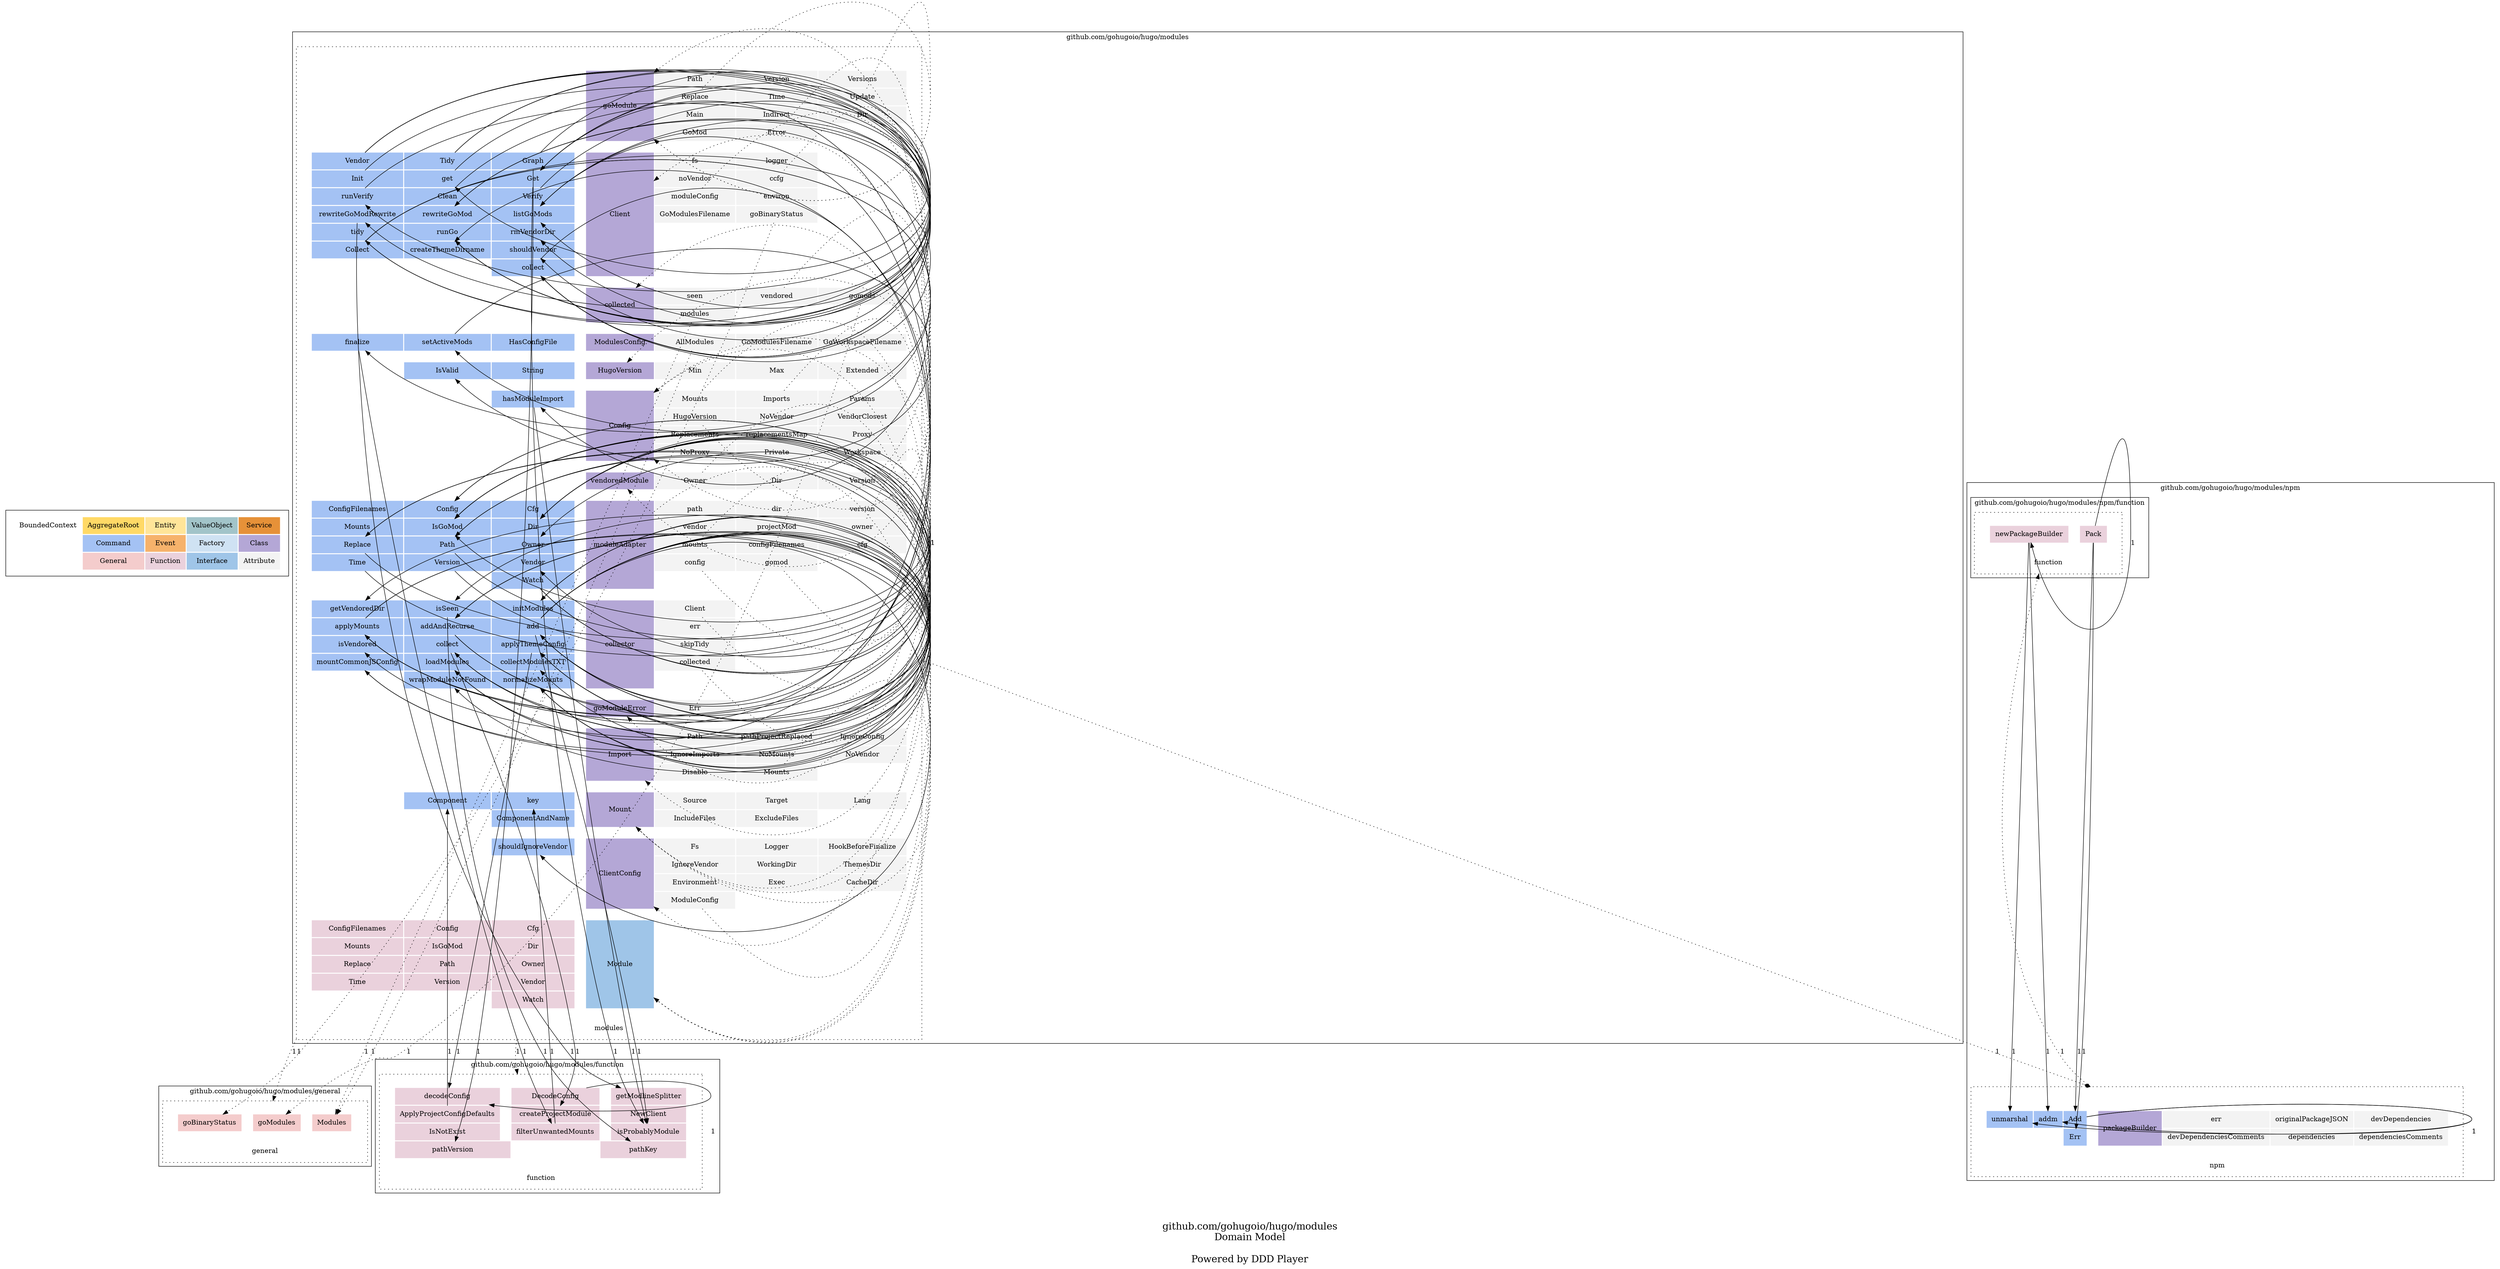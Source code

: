 digraph {
	node [style=dotted shape=rect]

    subgraph cluster_ddd_concept{
		node [color=white]

        ddd_concept [label=<
        <table border="0" cellpadding="10">
		<tr>
			<td bgcolor="#ffffff00" rowspan="1" colspan="1">BoundedContext</td>
			<td bgcolor="#ffd966ff" rowspan="1" colspan="1">AggregateRoot</td>
			<td bgcolor="#ffe599ff" rowspan="1" colspan="1">Entity</td>
			<td bgcolor="#a2c4c9ff" rowspan="1" colspan="1">ValueObject</td>
			<td bgcolor="#e69138ff" rowspan="1" colspan="1">Service</td>
		</tr>
		<tr>
			<td bgcolor="white" rowspan="1" colspan="1"></td>
			<td bgcolor="#a4c2f4ff" rowspan="1" colspan="1">Command</td>
			<td bgcolor="#f6b26bff" rowspan="1" colspan="1">Event</td>
			<td bgcolor="#cfe2f3ff" rowspan="1" colspan="1">Factory</td>
			<td bgcolor="#b4a7d6ff" rowspan="1" colspan="1">Class</td>
			
		</tr>
		<tr>
			<td bgcolor="white" rowspan="1" colspan="1"></td>
			<td bgcolor="#f4ccccff" rowspan="1" colspan="1">General</td>
			<td bgcolor="#ead1dcff" rowspan="1" colspan="1">Function</td>
			<td bgcolor="#9fc5e8ff" rowspan="1" colspan="1">Interface</td>
			<td bgcolor="#f3f3f3ff" rowspan="1" colspan="1">Attribute</td>
		</tr>
        </table>
        > ]
	}

    
		subgraph cluster_dcvxWhE {
	
		
    	dcvxWhE [label=<
        <table border="0" cellpadding="10">
			
				<tr>
		
			<td port="first_blank_row" bgcolor="white" rowspan="1" colspan="1"></td>
	</tr>
				<tr>
		
			<td port="" bgcolor="white" rowspan="1" colspan="1"></td>
	</tr>
				<tr>
		
			<td port="" bgcolor="white" rowspan="1" colspan="1"></td>
			<td port="" bgcolor="white" rowspan="1" colspan="1"></td>
			<td port="" bgcolor="white" rowspan="1" colspan="1"></td>
			<td port="" bgcolor="white" rowspan="1" colspan="1"></td>
			<td port="" bgcolor="white" rowspan="1" colspan="1"></td>
			<td port="dciXvg3" bgcolor="#b4a7d6ff" rowspan="4" colspan="1">goModule</td>
			<td port="deHWyQZ" bgcolor="#f3f3f3ff" rowspan="1" colspan="1">Path</td>
			<td port="dcmehsS" bgcolor="#f3f3f3ff" rowspan="1" colspan="1">Version</td>
			<td port="dIjyYb" bgcolor="#f3f3f3ff" rowspan="1" colspan="1">Versions</td>
			<td port="" bgcolor="white" rowspan="1" colspan="1"></td>
	</tr>
				<tr>
		
			<td port="" bgcolor="white" rowspan="1" colspan="1"></td>
			<td port="" bgcolor="white" rowspan="1" colspan="1"></td>
			<td port="" bgcolor="white" rowspan="1" colspan="1"></td>
			<td port="" bgcolor="white" rowspan="1" colspan="1"></td>
			<td port="" bgcolor="white" rowspan="1" colspan="1"></td>
			<td port="dcbDNeu" bgcolor="#f3f3f3ff" rowspan="1" colspan="1">Replace</td>
			<td port="db5gt7B" bgcolor="#f3f3f3ff" rowspan="1" colspan="1">Time</td>
			<td port="d6bhoH" bgcolor="#f3f3f3ff" rowspan="1" colspan="1">Update</td>
			<td port="" bgcolor="white" rowspan="1" colspan="1"></td>
	</tr>
				<tr>
		
			<td port="" bgcolor="white" rowspan="1" colspan="1"></td>
			<td port="" bgcolor="white" rowspan="1" colspan="1"></td>
			<td port="" bgcolor="white" rowspan="1" colspan="1"></td>
			<td port="" bgcolor="white" rowspan="1" colspan="1"></td>
			<td port="" bgcolor="white" rowspan="1" colspan="1"></td>
			<td port="dcM01wT" bgcolor="#f3f3f3ff" rowspan="1" colspan="1">Main</td>
			<td port="dbO8iKM" bgcolor="#f3f3f3ff" rowspan="1" colspan="1">Indirect</td>
			<td port="dqjOln" bgcolor="#f3f3f3ff" rowspan="1" colspan="1">Dir</td>
			<td port="" bgcolor="white" rowspan="1" colspan="1"></td>
	</tr>
				<tr>
		
			<td port="" bgcolor="white" rowspan="1" colspan="1"></td>
			<td port="" bgcolor="white" rowspan="1" colspan="1"></td>
			<td port="" bgcolor="white" rowspan="1" colspan="1"></td>
			<td port="" bgcolor="white" rowspan="1" colspan="1"></td>
			<td port="" bgcolor="white" rowspan="1" colspan="1"></td>
			<td port="dcNqtE6" bgcolor="#f3f3f3ff" rowspan="1" colspan="1">GoMod</td>
			<td port="ddmK81y" bgcolor="#f3f3f3ff" rowspan="1" colspan="1">Error</td>
			<td port="" bgcolor="white" rowspan="1" colspan="1"></td>
			<td port="" bgcolor="white" rowspan="1" colspan="1"></td>
	</tr>
				<tr>
		
			<td port="" bgcolor="white" rowspan="1" colspan="1"></td>
	</tr>
				<tr>
		
			<td port="" bgcolor="white" rowspan="1" colspan="1"></td>
			<td port="dHHKxx" bgcolor="#a4c2f4ff" rowspan="1" colspan="1">Vendor</td>
			<td port="ddzCDgZ" bgcolor="#a4c2f4ff" rowspan="1" colspan="1">Tidy</td>
			<td port="dcxpf89" bgcolor="#a4c2f4ff" rowspan="1" colspan="1">Graph</td>
			<td port="" bgcolor="white" rowspan="1" colspan="1"></td>
			<td port="dcDPEe2" bgcolor="#b4a7d6ff" rowspan="7" colspan="1">Client</td>
			<td port="ddtEDSi" bgcolor="#f3f3f3ff" rowspan="1" colspan="1">fs</td>
			<td port="dEgg9n" bgcolor="#f3f3f3ff" rowspan="1" colspan="1">logger</td>
			<td port="" bgcolor="white" rowspan="1" colspan="1"></td>
			<td port="" bgcolor="white" rowspan="1" colspan="1"></td>
	</tr>
				<tr>
		
			<td port="" bgcolor="white" rowspan="1" colspan="1"></td>
			<td port="db6zBij" bgcolor="#a4c2f4ff" rowspan="1" colspan="1">Init</td>
			<td port="dcmaCL" bgcolor="#a4c2f4ff" rowspan="1" colspan="1">get</td>
			<td port="dc2j5Y1" bgcolor="#a4c2f4ff" rowspan="1" colspan="1">Get</td>
			<td port="" bgcolor="white" rowspan="1" colspan="1"></td>
			<td port="ddCFoPW" bgcolor="#f3f3f3ff" rowspan="1" colspan="1">noVendor</td>
			<td port="dicHfu" bgcolor="#f3f3f3ff" rowspan="1" colspan="1">ccfg</td>
			<td port="" bgcolor="white" rowspan="1" colspan="1"></td>
			<td port="" bgcolor="white" rowspan="1" colspan="1"></td>
	</tr>
				<tr>
		
			<td port="" bgcolor="white" rowspan="1" colspan="1"></td>
			<td port="dSEOLZ" bgcolor="#a4c2f4ff" rowspan="1" colspan="1">runVerify</td>
			<td port="dxje9k" bgcolor="#a4c2f4ff" rowspan="1" colspan="1">Clean</td>
			<td port="dd9rT2E" bgcolor="#a4c2f4ff" rowspan="1" colspan="1">Verify</td>
			<td port="" bgcolor="white" rowspan="1" colspan="1"></td>
			<td port="dUfZtF" bgcolor="#f3f3f3ff" rowspan="1" colspan="1">moduleConfig</td>
			<td port="d6pXq8" bgcolor="#f3f3f3ff" rowspan="1" colspan="1">environ</td>
			<td port="" bgcolor="white" rowspan="1" colspan="1"></td>
			<td port="" bgcolor="white" rowspan="1" colspan="1"></td>
	</tr>
				<tr>
		
			<td port="" bgcolor="white" rowspan="1" colspan="1"></td>
			<td port="dcCZZnP" bgcolor="#a4c2f4ff" rowspan="1" colspan="1">rewriteGoModRewrite</td>
			<td port="ddTsTsH" bgcolor="#a4c2f4ff" rowspan="1" colspan="1">rewriteGoMod</td>
			<td port="d6j3vA" bgcolor="#a4c2f4ff" rowspan="1" colspan="1">listGoMods</td>
			<td port="" bgcolor="white" rowspan="1" colspan="1"></td>
			<td port="deFfypj" bgcolor="#f3f3f3ff" rowspan="1" colspan="1">GoModulesFilename</td>
			<td port="dbL7UlG" bgcolor="#f3f3f3ff" rowspan="1" colspan="1">goBinaryStatus</td>
			<td port="" bgcolor="white" rowspan="1" colspan="1"></td>
			<td port="" bgcolor="white" rowspan="1" colspan="1"></td>
	</tr>
				<tr>
		
			<td port="" bgcolor="white" rowspan="1" colspan="1"></td>
			<td port="dbhiDTH" bgcolor="#a4c2f4ff" rowspan="1" colspan="1">tidy</td>
			<td port="def1Chy" bgcolor="#a4c2f4ff" rowspan="1" colspan="1">runGo</td>
			<td port="dbrd7at" bgcolor="#a4c2f4ff" rowspan="1" colspan="1">rmVendorDir</td>
			<td port="" bgcolor="white" rowspan="1" colspan="1"></td>
			<td port="" bgcolor="white" rowspan="1" colspan="1"></td>
			<td port="" bgcolor="white" rowspan="1" colspan="1"></td>
			<td port="" bgcolor="white" rowspan="1" colspan="1"></td>
			<td port="" bgcolor="white" rowspan="1" colspan="1"></td>
	</tr>
				<tr>
		
			<td port="" bgcolor="white" rowspan="1" colspan="1"></td>
			<td port="dbnl7D1" bgcolor="#a4c2f4ff" rowspan="1" colspan="1">Collect</td>
			<td port="dbkmdhQ" bgcolor="#a4c2f4ff" rowspan="1" colspan="1">createThemeDirname</td>
			<td port="d3Ed3i" bgcolor="#a4c2f4ff" rowspan="1" colspan="1">shouldVendor</td>
			<td port="" bgcolor="white" rowspan="1" colspan="1"></td>
			<td port="" bgcolor="white" rowspan="1" colspan="1"></td>
			<td port="" bgcolor="white" rowspan="1" colspan="1"></td>
			<td port="" bgcolor="white" rowspan="1" colspan="1"></td>
			<td port="" bgcolor="white" rowspan="1" colspan="1"></td>
	</tr>
				<tr>
		
			<td port="" bgcolor="white" rowspan="1" colspan="1"></td>
			<td port="" bgcolor="white" rowspan="1" colspan="1"></td>
			<td port="" bgcolor="white" rowspan="1" colspan="1"></td>
			<td port="dcgBxsF" bgcolor="#a4c2f4ff" rowspan="1" colspan="1">collect</td>
			<td port="" bgcolor="white" rowspan="1" colspan="1"></td>
			<td port="" bgcolor="white" rowspan="1" colspan="1"></td>
			<td port="" bgcolor="white" rowspan="1" colspan="1"></td>
			<td port="" bgcolor="white" rowspan="1" colspan="1"></td>
			<td port="" bgcolor="white" rowspan="1" colspan="1"></td>
	</tr>
				<tr>
		
			<td port="" bgcolor="white" rowspan="1" colspan="1"></td>
	</tr>
				<tr>
		
			<td port="" bgcolor="white" rowspan="1" colspan="1"></td>
			<td port="" bgcolor="white" rowspan="1" colspan="1"></td>
			<td port="" bgcolor="white" rowspan="1" colspan="1"></td>
			<td port="" bgcolor="white" rowspan="1" colspan="1"></td>
			<td port="" bgcolor="white" rowspan="1" colspan="1"></td>
			<td port="deFzf1g" bgcolor="#b4a7d6ff" rowspan="2" colspan="1">collected</td>
			<td port="delmsCk" bgcolor="#f3f3f3ff" rowspan="1" colspan="1">seen</td>
			<td port="ddiLh1O" bgcolor="#f3f3f3ff" rowspan="1" colspan="1">vendored</td>
			<td port="drunms" bgcolor="#f3f3f3ff" rowspan="1" colspan="1">gomods</td>
			<td port="" bgcolor="white" rowspan="1" colspan="1"></td>
	</tr>
				<tr>
		
			<td port="" bgcolor="white" rowspan="1" colspan="1"></td>
			<td port="" bgcolor="white" rowspan="1" colspan="1"></td>
			<td port="" bgcolor="white" rowspan="1" colspan="1"></td>
			<td port="" bgcolor="white" rowspan="1" colspan="1"></td>
			<td port="" bgcolor="white" rowspan="1" colspan="1"></td>
			<td port="dclNqpq" bgcolor="#f3f3f3ff" rowspan="1" colspan="1">modules</td>
			<td port="" bgcolor="white" rowspan="1" colspan="1"></td>
			<td port="" bgcolor="white" rowspan="1" colspan="1"></td>
			<td port="" bgcolor="white" rowspan="1" colspan="1"></td>
	</tr>
				<tr>
		
			<td port="" bgcolor="white" rowspan="1" colspan="1"></td>
	</tr>
				<tr>
		
			<td port="" bgcolor="white" rowspan="1" colspan="1"></td>
			<td port="dbjiNmx" bgcolor="#a4c2f4ff" rowspan="1" colspan="1">finalize</td>
			<td port="dcxtCmS" bgcolor="#a4c2f4ff" rowspan="1" colspan="1">setActiveMods</td>
			<td port="dbusXnP" bgcolor="#a4c2f4ff" rowspan="1" colspan="1">HasConfigFile</td>
			<td port="" bgcolor="white" rowspan="1" colspan="1"></td>
			<td port="deyDxvk" bgcolor="#b4a7d6ff" rowspan="1" colspan="1">ModulesConfig</td>
			<td port="dcmWqrl" bgcolor="#f3f3f3ff" rowspan="1" colspan="1">AllModules</td>
			<td port="dNf8Ez" bgcolor="#f3f3f3ff" rowspan="1" colspan="1">GoModulesFilename</td>
			<td port="dD98i5" bgcolor="#f3f3f3ff" rowspan="1" colspan="1">GoWorkspaceFilename</td>
			<td port="" bgcolor="white" rowspan="1" colspan="1"></td>
	</tr>
				<tr>
		
			<td port="" bgcolor="white" rowspan="1" colspan="1"></td>
	</tr>
				<tr>
		
			<td port="" bgcolor="white" rowspan="1" colspan="1"></td>
			<td port="" bgcolor="white" rowspan="1" colspan="1"></td>
			<td port="dbAy8Wr" bgcolor="#a4c2f4ff" rowspan="1" colspan="1">IsValid</td>
			<td port="ddvjcCa" bgcolor="#a4c2f4ff" rowspan="1" colspan="1">String</td>
			<td port="" bgcolor="white" rowspan="1" colspan="1"></td>
			<td port="dbAEdcG" bgcolor="#b4a7d6ff" rowspan="1" colspan="1">HugoVersion</td>
			<td port="ddRcjaZ" bgcolor="#f3f3f3ff" rowspan="1" colspan="1">Min</td>
			<td port="dd7beTB" bgcolor="#f3f3f3ff" rowspan="1" colspan="1">Max</td>
			<td port="dd1Dufs" bgcolor="#f3f3f3ff" rowspan="1" colspan="1">Extended</td>
			<td port="" bgcolor="white" rowspan="1" colspan="1"></td>
	</tr>
				<tr>
		
			<td port="" bgcolor="white" rowspan="1" colspan="1"></td>
	</tr>
				<tr>
		
			<td port="" bgcolor="white" rowspan="1" colspan="1"></td>
			<td port="" bgcolor="white" rowspan="1" colspan="1"></td>
			<td port="" bgcolor="white" rowspan="1" colspan="1"></td>
			<td port="ddvT6Gv" bgcolor="#a4c2f4ff" rowspan="1" colspan="1">hasModuleImport</td>
			<td port="" bgcolor="white" rowspan="1" colspan="1"></td>
			<td port="ddZuT3b" bgcolor="#b4a7d6ff" rowspan="4" colspan="1">Config</td>
			<td port="ddFnyr8" bgcolor="#f3f3f3ff" rowspan="1" colspan="1">Mounts</td>
			<td port="ddJR0p4" bgcolor="#f3f3f3ff" rowspan="1" colspan="1">Imports</td>
			<td port="dcG3GNu" bgcolor="#f3f3f3ff" rowspan="1" colspan="1">Params</td>
			<td port="" bgcolor="white" rowspan="1" colspan="1"></td>
	</tr>
				<tr>
		
			<td port="" bgcolor="white" rowspan="1" colspan="1"></td>
			<td port="" bgcolor="white" rowspan="1" colspan="1"></td>
			<td port="" bgcolor="white" rowspan="1" colspan="1"></td>
			<td port="" bgcolor="white" rowspan="1" colspan="1"></td>
			<td port="" bgcolor="white" rowspan="1" colspan="1"></td>
			<td port="dMBEdD" bgcolor="#f3f3f3ff" rowspan="1" colspan="1">HugoVersion</td>
			<td port="db1fnRx" bgcolor="#f3f3f3ff" rowspan="1" colspan="1">NoVendor</td>
			<td port="dcY5D1R" bgcolor="#f3f3f3ff" rowspan="1" colspan="1">VendorClosest</td>
			<td port="" bgcolor="white" rowspan="1" colspan="1"></td>
	</tr>
				<tr>
		
			<td port="" bgcolor="white" rowspan="1" colspan="1"></td>
			<td port="" bgcolor="white" rowspan="1" colspan="1"></td>
			<td port="" bgcolor="white" rowspan="1" colspan="1"></td>
			<td port="" bgcolor="white" rowspan="1" colspan="1"></td>
			<td port="" bgcolor="white" rowspan="1" colspan="1"></td>
			<td port="ddy2xaP" bgcolor="#f3f3f3ff" rowspan="1" colspan="1">Replacements</td>
			<td port="deFf5e9" bgcolor="#f3f3f3ff" rowspan="1" colspan="1">replacementsMap</td>
			<td port="dcQgwIe" bgcolor="#f3f3f3ff" rowspan="1" colspan="1">Proxy</td>
			<td port="" bgcolor="white" rowspan="1" colspan="1"></td>
	</tr>
				<tr>
		
			<td port="" bgcolor="white" rowspan="1" colspan="1"></td>
			<td port="" bgcolor="white" rowspan="1" colspan="1"></td>
			<td port="" bgcolor="white" rowspan="1" colspan="1"></td>
			<td port="" bgcolor="white" rowspan="1" colspan="1"></td>
			<td port="" bgcolor="white" rowspan="1" colspan="1"></td>
			<td port="dboS1CL" bgcolor="#f3f3f3ff" rowspan="1" colspan="1">NoProxy</td>
			<td port="den7EIx" bgcolor="#f3f3f3ff" rowspan="1" colspan="1">Private</td>
			<td port="dcufD7V" bgcolor="#f3f3f3ff" rowspan="1" colspan="1">Workspace</td>
			<td port="" bgcolor="white" rowspan="1" colspan="1"></td>
	</tr>
				<tr>
		
			<td port="" bgcolor="white" rowspan="1" colspan="1"></td>
	</tr>
				<tr>
		
			<td port="" bgcolor="white" rowspan="1" colspan="1"></td>
			<td port="" bgcolor="white" rowspan="1" colspan="1"></td>
			<td port="" bgcolor="white" rowspan="1" colspan="1"></td>
			<td port="" bgcolor="white" rowspan="1" colspan="1"></td>
			<td port="" bgcolor="white" rowspan="1" colspan="1"></td>
			<td port="dfes6A" bgcolor="#b4a7d6ff" rowspan="1" colspan="1">vendoredModule</td>
			<td port="dex6OUI" bgcolor="#f3f3f3ff" rowspan="1" colspan="1">Owner</td>
			<td port="delGa0k" bgcolor="#f3f3f3ff" rowspan="1" colspan="1">Dir</td>
			<td port="demLZ1t" bgcolor="#f3f3f3ff" rowspan="1" colspan="1">Version</td>
			<td port="" bgcolor="white" rowspan="1" colspan="1"></td>
	</tr>
				<tr>
		
			<td port="" bgcolor="white" rowspan="1" colspan="1"></td>
	</tr>
				<tr>
		
			<td port="" bgcolor="white" rowspan="1" colspan="1"></td>
			<td port="dewrNYp" bgcolor="#a4c2f4ff" rowspan="1" colspan="1">ConfigFilenames</td>
			<td port="dbX5Ffb" bgcolor="#a4c2f4ff" rowspan="1" colspan="1">Config</td>
			<td port="dbtcidJ" bgcolor="#a4c2f4ff" rowspan="1" colspan="1">Cfg</td>
			<td port="" bgcolor="white" rowspan="1" colspan="1"></td>
			<td port="dbiLQ48" bgcolor="#b4a7d6ff" rowspan="5" colspan="1">moduleAdapter</td>
			<td port="dJzFqU" bgcolor="#f3f3f3ff" rowspan="1" colspan="1">path</td>
			<td port="dbbCUYu" bgcolor="#f3f3f3ff" rowspan="1" colspan="1">dir</td>
			<td port="defbDiN" bgcolor="#f3f3f3ff" rowspan="1" colspan="1">version</td>
			<td port="" bgcolor="white" rowspan="1" colspan="1"></td>
	</tr>
				<tr>
		
			<td port="" bgcolor="white" rowspan="1" colspan="1"></td>
			<td port="dcfpYh" bgcolor="#a4c2f4ff" rowspan="1" colspan="1">Mounts</td>
			<td port="dek55c1" bgcolor="#a4c2f4ff" rowspan="1" colspan="1">IsGoMod</td>
			<td port="dcZvMOi" bgcolor="#a4c2f4ff" rowspan="1" colspan="1">Dir</td>
			<td port="" bgcolor="white" rowspan="1" colspan="1"></td>
			<td port="dcFOEtT" bgcolor="#f3f3f3ff" rowspan="1" colspan="1">vendor</td>
			<td port="d19VDS" bgcolor="#f3f3f3ff" rowspan="1" colspan="1">projectMod</td>
			<td port="ddxZXJQ" bgcolor="#f3f3f3ff" rowspan="1" colspan="1">owner</td>
			<td port="" bgcolor="white" rowspan="1" colspan="1"></td>
	</tr>
				<tr>
		
			<td port="" bgcolor="white" rowspan="1" colspan="1"></td>
			<td port="dlmEJf" bgcolor="#a4c2f4ff" rowspan="1" colspan="1">Replace</td>
			<td port="dcFcnjq" bgcolor="#a4c2f4ff" rowspan="1" colspan="1">Path</td>
			<td port="dbqMxki" bgcolor="#a4c2f4ff" rowspan="1" colspan="1">Owner</td>
			<td port="" bgcolor="white" rowspan="1" colspan="1"></td>
			<td port="duBokR" bgcolor="#f3f3f3ff" rowspan="1" colspan="1">mounts</td>
			<td port="dbsLDqt" bgcolor="#f3f3f3ff" rowspan="1" colspan="1">configFilenames</td>
			<td port="delYFzZ" bgcolor="#f3f3f3ff" rowspan="1" colspan="1">cfg</td>
			<td port="" bgcolor="white" rowspan="1" colspan="1"></td>
	</tr>
				<tr>
		
			<td port="" bgcolor="white" rowspan="1" colspan="1"></td>
			<td port="dGgzqS" bgcolor="#a4c2f4ff" rowspan="1" colspan="1">Time</td>
			<td port="db1nBOp" bgcolor="#a4c2f4ff" rowspan="1" colspan="1">Version</td>
			<td port="dckEd7j" bgcolor="#a4c2f4ff" rowspan="1" colspan="1">Vendor</td>
			<td port="" bgcolor="white" rowspan="1" colspan="1"></td>
			<td port="dGwCLf" bgcolor="#f3f3f3ff" rowspan="1" colspan="1">config</td>
			<td port="db1A0in" bgcolor="#f3f3f3ff" rowspan="1" colspan="1">gomod</td>
			<td port="" bgcolor="white" rowspan="1" colspan="1"></td>
			<td port="" bgcolor="white" rowspan="1" colspan="1"></td>
	</tr>
				<tr>
		
			<td port="" bgcolor="white" rowspan="1" colspan="1"></td>
			<td port="" bgcolor="white" rowspan="1" colspan="1"></td>
			<td port="" bgcolor="white" rowspan="1" colspan="1"></td>
			<td port="dbohVn6" bgcolor="#a4c2f4ff" rowspan="1" colspan="1">Watch</td>
			<td port="" bgcolor="white" rowspan="1" colspan="1"></td>
			<td port="" bgcolor="white" rowspan="1" colspan="1"></td>
			<td port="" bgcolor="white" rowspan="1" colspan="1"></td>
			<td port="" bgcolor="white" rowspan="1" colspan="1"></td>
			<td port="" bgcolor="white" rowspan="1" colspan="1"></td>
	</tr>
				<tr>
		
			<td port="" bgcolor="white" rowspan="1" colspan="1"></td>
	</tr>
				<tr>
		
			<td port="" bgcolor="white" rowspan="1" colspan="1"></td>
			<td port="dcK5yiJ" bgcolor="#a4c2f4ff" rowspan="1" colspan="1">getVendoredDir</td>
			<td port="deC1h5O" bgcolor="#a4c2f4ff" rowspan="1" colspan="1">isSeen</td>
			<td port="dcbvFrs" bgcolor="#a4c2f4ff" rowspan="1" colspan="1">initModules</td>
			<td port="" bgcolor="white" rowspan="1" colspan="1"></td>
			<td port="deUBUO" bgcolor="#b4a7d6ff" rowspan="5" colspan="1">collector</td>
			<td port="debC3VG" bgcolor="#f3f3f3ff" rowspan="1" colspan="1">Client</td>
			<td port="" bgcolor="white" rowspan="1" colspan="1"></td>
			<td port="" bgcolor="white" rowspan="1" colspan="1"></td>
			<td port="" bgcolor="white" rowspan="1" colspan="1"></td>
	</tr>
				<tr>
		
			<td port="" bgcolor="white" rowspan="1" colspan="1"></td>
			<td port="dcaIrqX" bgcolor="#a4c2f4ff" rowspan="1" colspan="1">applyMounts</td>
			<td port="ddBl9CU" bgcolor="#a4c2f4ff" rowspan="1" colspan="1">addAndRecurse</td>
			<td port="deh1Jd2" bgcolor="#a4c2f4ff" rowspan="1" colspan="1">add</td>
			<td port="" bgcolor="white" rowspan="1" colspan="1"></td>
			<td port="d8c3Rg" bgcolor="#f3f3f3ff" rowspan="1" colspan="1">err</td>
			<td port="" bgcolor="white" rowspan="1" colspan="1"></td>
			<td port="" bgcolor="white" rowspan="1" colspan="1"></td>
			<td port="" bgcolor="white" rowspan="1" colspan="1"></td>
	</tr>
				<tr>
		
			<td port="" bgcolor="white" rowspan="1" colspan="1"></td>
			<td port="dcN2kzC" bgcolor="#a4c2f4ff" rowspan="1" colspan="1">isVendored</td>
			<td port="dcLBdFB" bgcolor="#a4c2f4ff" rowspan="1" colspan="1">collect</td>
			<td port="dbgoQhO" bgcolor="#a4c2f4ff" rowspan="1" colspan="1">applyThemeConfig</td>
			<td port="" bgcolor="white" rowspan="1" colspan="1"></td>
			<td port="dcPWJUs" bgcolor="#f3f3f3ff" rowspan="1" colspan="1">skipTidy</td>
			<td port="" bgcolor="white" rowspan="1" colspan="1"></td>
			<td port="" bgcolor="white" rowspan="1" colspan="1"></td>
			<td port="" bgcolor="white" rowspan="1" colspan="1"></td>
	</tr>
				<tr>
		
			<td port="" bgcolor="white" rowspan="1" colspan="1"></td>
			<td port="deONapS" bgcolor="#a4c2f4ff" rowspan="1" colspan="1">mountCommonJSConfig</td>
			<td port="deBEm54" bgcolor="#a4c2f4ff" rowspan="1" colspan="1">loadModules</td>
			<td port="dbucPpC" bgcolor="#a4c2f4ff" rowspan="1" colspan="1">collectModulesTXT</td>
			<td port="" bgcolor="white" rowspan="1" colspan="1"></td>
			<td port="deuf5qC" bgcolor="#f3f3f3ff" rowspan="1" colspan="1">collected</td>
			<td port="" bgcolor="white" rowspan="1" colspan="1"></td>
			<td port="" bgcolor="white" rowspan="1" colspan="1"></td>
			<td port="" bgcolor="white" rowspan="1" colspan="1"></td>
	</tr>
				<tr>
		
			<td port="" bgcolor="white" rowspan="1" colspan="1"></td>
			<td port="" bgcolor="white" rowspan="1" colspan="1"></td>
			<td port="dd5Byji" bgcolor="#a4c2f4ff" rowspan="1" colspan="1">wrapModuleNotFound</td>
			<td port="dbXpc3m" bgcolor="#a4c2f4ff" rowspan="1" colspan="1">normalizeMounts</td>
			<td port="" bgcolor="white" rowspan="1" colspan="1"></td>
			<td port="" bgcolor="white" rowspan="1" colspan="1"></td>
			<td port="" bgcolor="white" rowspan="1" colspan="1"></td>
			<td port="" bgcolor="white" rowspan="1" colspan="1"></td>
			<td port="" bgcolor="white" rowspan="1" colspan="1"></td>
	</tr>
				<tr>
		
			<td port="" bgcolor="white" rowspan="1" colspan="1"></td>
	</tr>
				<tr>
		
			<td port="" bgcolor="white" rowspan="1" colspan="1"></td>
			<td port="" bgcolor="white" rowspan="1" colspan="1"></td>
			<td port="" bgcolor="white" rowspan="1" colspan="1"></td>
			<td port="" bgcolor="white" rowspan="1" colspan="1"></td>
			<td port="" bgcolor="white" rowspan="1" colspan="1"></td>
			<td port="dcQpFHf" bgcolor="#b4a7d6ff" rowspan="1" colspan="1">goModuleError</td>
			<td port="deN2Y7L" bgcolor="#f3f3f3ff" rowspan="1" colspan="1">Err</td>
			<td port="" bgcolor="white" rowspan="1" colspan="1"></td>
			<td port="" bgcolor="white" rowspan="1" colspan="1"></td>
			<td port="" bgcolor="white" rowspan="1" colspan="1"></td>
	</tr>
				<tr>
		
			<td port="" bgcolor="white" rowspan="1" colspan="1"></td>
	</tr>
				<tr>
		
			<td port="" bgcolor="white" rowspan="1" colspan="1"></td>
			<td port="" bgcolor="white" rowspan="1" colspan="1"></td>
			<td port="" bgcolor="white" rowspan="1" colspan="1"></td>
			<td port="" bgcolor="white" rowspan="1" colspan="1"></td>
			<td port="" bgcolor="white" rowspan="1" colspan="1"></td>
			<td port="dtacDM" bgcolor="#b4a7d6ff" rowspan="3" colspan="1">Import</td>
			<td port="dbKnRry" bgcolor="#f3f3f3ff" rowspan="1" colspan="1">Path</td>
			<td port="dmDZZ1" bgcolor="#f3f3f3ff" rowspan="1" colspan="1">pathProjectReplaced</td>
			<td port="dckPMqT" bgcolor="#f3f3f3ff" rowspan="1" colspan="1">IgnoreConfig</td>
			<td port="" bgcolor="white" rowspan="1" colspan="1"></td>
	</tr>
				<tr>
		
			<td port="" bgcolor="white" rowspan="1" colspan="1"></td>
			<td port="" bgcolor="white" rowspan="1" colspan="1"></td>
			<td port="" bgcolor="white" rowspan="1" colspan="1"></td>
			<td port="" bgcolor="white" rowspan="1" colspan="1"></td>
			<td port="" bgcolor="white" rowspan="1" colspan="1"></td>
			<td port="dcWEpMx" bgcolor="#f3f3f3ff" rowspan="1" colspan="1">IgnoreImports</td>
			<td port="dbMTJ68" bgcolor="#f3f3f3ff" rowspan="1" colspan="1">NoMounts</td>
			<td port="ddDX13w" bgcolor="#f3f3f3ff" rowspan="1" colspan="1">NoVendor</td>
			<td port="" bgcolor="white" rowspan="1" colspan="1"></td>
	</tr>
				<tr>
		
			<td port="" bgcolor="white" rowspan="1" colspan="1"></td>
			<td port="" bgcolor="white" rowspan="1" colspan="1"></td>
			<td port="" bgcolor="white" rowspan="1" colspan="1"></td>
			<td port="" bgcolor="white" rowspan="1" colspan="1"></td>
			<td port="" bgcolor="white" rowspan="1" colspan="1"></td>
			<td port="deznpcF" bgcolor="#f3f3f3ff" rowspan="1" colspan="1">Disable</td>
			<td port="ddzX00p" bgcolor="#f3f3f3ff" rowspan="1" colspan="1">Mounts</td>
			<td port="" bgcolor="white" rowspan="1" colspan="1"></td>
			<td port="" bgcolor="white" rowspan="1" colspan="1"></td>
	</tr>
				<tr>
		
			<td port="" bgcolor="white" rowspan="1" colspan="1"></td>
	</tr>
				<tr>
		
			<td port="" bgcolor="white" rowspan="1" colspan="1"></td>
			<td port="" bgcolor="white" rowspan="1" colspan="1"></td>
			<td port="desTqnm" bgcolor="#a4c2f4ff" rowspan="1" colspan="1">Component</td>
			<td port="ddf4kUA" bgcolor="#a4c2f4ff" rowspan="1" colspan="1">key</td>
			<td port="" bgcolor="white" rowspan="1" colspan="1"></td>
			<td port="d8ZSK6" bgcolor="#b4a7d6ff" rowspan="2" colspan="1">Mount</td>
			<td port="ddryxgQ" bgcolor="#f3f3f3ff" rowspan="1" colspan="1">Source</td>
			<td port="db54lp0" bgcolor="#f3f3f3ff" rowspan="1" colspan="1">Target</td>
			<td port="dec8hiJ" bgcolor="#f3f3f3ff" rowspan="1" colspan="1">Lang</td>
			<td port="" bgcolor="white" rowspan="1" colspan="1"></td>
	</tr>
				<tr>
		
			<td port="" bgcolor="white" rowspan="1" colspan="1"></td>
			<td port="" bgcolor="white" rowspan="1" colspan="1"></td>
			<td port="" bgcolor="white" rowspan="1" colspan="1"></td>
			<td port="db3utye" bgcolor="#a4c2f4ff" rowspan="1" colspan="1">ComponentAndName</td>
			<td port="" bgcolor="white" rowspan="1" colspan="1"></td>
			<td port="dc1GD0C" bgcolor="#f3f3f3ff" rowspan="1" colspan="1">IncludeFiles</td>
			<td port="dd4RxXO" bgcolor="#f3f3f3ff" rowspan="1" colspan="1">ExcludeFiles</td>
			<td port="" bgcolor="white" rowspan="1" colspan="1"></td>
			<td port="" bgcolor="white" rowspan="1" colspan="1"></td>
	</tr>
				<tr>
		
			<td port="" bgcolor="white" rowspan="1" colspan="1"></td>
	</tr>
				<tr>
		
			<td port="" bgcolor="white" rowspan="1" colspan="1"></td>
			<td port="" bgcolor="white" rowspan="1" colspan="1"></td>
			<td port="" bgcolor="white" rowspan="1" colspan="1"></td>
			<td port="dFRHhS" bgcolor="#a4c2f4ff" rowspan="1" colspan="1">shouldIgnoreVendor</td>
			<td port="" bgcolor="white" rowspan="1" colspan="1"></td>
			<td port="desuZg4" bgcolor="#b4a7d6ff" rowspan="4" colspan="1">ClientConfig</td>
			<td port="ddGD9je" bgcolor="#f3f3f3ff" rowspan="1" colspan="1">Fs</td>
			<td port="dnsWsz" bgcolor="#f3f3f3ff" rowspan="1" colspan="1">Logger</td>
			<td port="d6xEiF" bgcolor="#f3f3f3ff" rowspan="1" colspan="1">HookBeforeFinalize</td>
			<td port="" bgcolor="white" rowspan="1" colspan="1"></td>
	</tr>
				<tr>
		
			<td port="" bgcolor="white" rowspan="1" colspan="1"></td>
			<td port="" bgcolor="white" rowspan="1" colspan="1"></td>
			<td port="" bgcolor="white" rowspan="1" colspan="1"></td>
			<td port="" bgcolor="white" rowspan="1" colspan="1"></td>
			<td port="" bgcolor="white" rowspan="1" colspan="1"></td>
			<td port="dcMmX6r" bgcolor="#f3f3f3ff" rowspan="1" colspan="1">IgnoreVendor</td>
			<td port="ddWP8qx" bgcolor="#f3f3f3ff" rowspan="1" colspan="1">WorkingDir</td>
			<td port="d8SfLO" bgcolor="#f3f3f3ff" rowspan="1" colspan="1">ThemesDir</td>
			<td port="" bgcolor="white" rowspan="1" colspan="1"></td>
	</tr>
				<tr>
		
			<td port="" bgcolor="white" rowspan="1" colspan="1"></td>
			<td port="" bgcolor="white" rowspan="1" colspan="1"></td>
			<td port="" bgcolor="white" rowspan="1" colspan="1"></td>
			<td port="" bgcolor="white" rowspan="1" colspan="1"></td>
			<td port="" bgcolor="white" rowspan="1" colspan="1"></td>
			<td port="dbkN13m" bgcolor="#f3f3f3ff" rowspan="1" colspan="1">Environment</td>
			<td port="deb4k9E" bgcolor="#f3f3f3ff" rowspan="1" colspan="1">Exec</td>
			<td port="denImBA" bgcolor="#f3f3f3ff" rowspan="1" colspan="1">CacheDir</td>
			<td port="" bgcolor="white" rowspan="1" colspan="1"></td>
	</tr>
				<tr>
		
			<td port="" bgcolor="white" rowspan="1" colspan="1"></td>
			<td port="" bgcolor="white" rowspan="1" colspan="1"></td>
			<td port="" bgcolor="white" rowspan="1" colspan="1"></td>
			<td port="" bgcolor="white" rowspan="1" colspan="1"></td>
			<td port="" bgcolor="white" rowspan="1" colspan="1"></td>
			<td port="dd9AqJv" bgcolor="#f3f3f3ff" rowspan="1" colspan="1">ModuleConfig</td>
			<td port="" bgcolor="white" rowspan="1" colspan="1"></td>
			<td port="" bgcolor="white" rowspan="1" colspan="1"></td>
			<td port="" bgcolor="white" rowspan="1" colspan="1"></td>
	</tr>
				<tr>
		
			<td port="" bgcolor="white" rowspan="1" colspan="1"></td>
	</tr>
				<tr>
		
			<td port="" bgcolor="white" rowspan="1" colspan="1"></td>
			<td port="dpjAFW" bgcolor="#ead1dcff" rowspan="1" colspan="1">ConfigFilenames</td>
			<td port="db4bpT2" bgcolor="#ead1dcff" rowspan="1" colspan="1">Config</td>
			<td port="dbfE90y" bgcolor="#ead1dcff" rowspan="1" colspan="1">Cfg</td>
			<td port="" bgcolor="white" rowspan="1" colspan="1"></td>
			<td port="deLWGo5" bgcolor="#9fc5e8ff" rowspan="5" colspan="1">Module</td>
			<td port="" bgcolor="white" rowspan="1" colspan="1"></td>
			<td port="" bgcolor="white" rowspan="1" colspan="1"></td>
			<td port="" bgcolor="white" rowspan="1" colspan="1"></td>
			<td port="" bgcolor="white" rowspan="1" colspan="1"></td>
	</tr>
				<tr>
		
			<td port="" bgcolor="white" rowspan="1" colspan="1"></td>
			<td port="dcRYvFw" bgcolor="#ead1dcff" rowspan="1" colspan="1">Mounts</td>
			<td port="dmYim0" bgcolor="#ead1dcff" rowspan="1" colspan="1">IsGoMod</td>
			<td port="djZoef" bgcolor="#ead1dcff" rowspan="1" colspan="1">Dir</td>
			<td port="" bgcolor="white" rowspan="1" colspan="1"></td>
			<td port="" bgcolor="white" rowspan="1" colspan="1"></td>
			<td port="" bgcolor="white" rowspan="1" colspan="1"></td>
			<td port="" bgcolor="white" rowspan="1" colspan="1"></td>
			<td port="" bgcolor="white" rowspan="1" colspan="1"></td>
	</tr>
				<tr>
		
			<td port="" bgcolor="white" rowspan="1" colspan="1"></td>
			<td port="ddq2qha" bgcolor="#ead1dcff" rowspan="1" colspan="1">Replace</td>
			<td port="dcjNL05" bgcolor="#ead1dcff" rowspan="1" colspan="1">Path</td>
			<td port="dwDbnN" bgcolor="#ead1dcff" rowspan="1" colspan="1">Owner</td>
			<td port="" bgcolor="white" rowspan="1" colspan="1"></td>
			<td port="" bgcolor="white" rowspan="1" colspan="1"></td>
			<td port="" bgcolor="white" rowspan="1" colspan="1"></td>
			<td port="" bgcolor="white" rowspan="1" colspan="1"></td>
			<td port="" bgcolor="white" rowspan="1" colspan="1"></td>
	</tr>
				<tr>
		
			<td port="" bgcolor="white" rowspan="1" colspan="1"></td>
			<td port="dcK2Eix" bgcolor="#ead1dcff" rowspan="1" colspan="1">Time</td>
			<td port="dcYWawM" bgcolor="#ead1dcff" rowspan="1" colspan="1">Version</td>
			<td port="dTqKwq" bgcolor="#ead1dcff" rowspan="1" colspan="1">Vendor</td>
			<td port="" bgcolor="white" rowspan="1" colspan="1"></td>
			<td port="" bgcolor="white" rowspan="1" colspan="1"></td>
			<td port="" bgcolor="white" rowspan="1" colspan="1"></td>
			<td port="" bgcolor="white" rowspan="1" colspan="1"></td>
			<td port="" bgcolor="white" rowspan="1" colspan="1"></td>
	</tr>
				<tr>
		
			<td port="" bgcolor="white" rowspan="1" colspan="1"></td>
			<td port="" bgcolor="white" rowspan="1" colspan="1"></td>
			<td port="" bgcolor="white" rowspan="1" colspan="1"></td>
			<td port="ddevzjR" bgcolor="#ead1dcff" rowspan="1" colspan="1">Watch</td>
			<td port="" bgcolor="white" rowspan="1" colspan="1"></td>
			<td port="" bgcolor="white" rowspan="1" colspan="1"></td>
			<td port="" bgcolor="white" rowspan="1" colspan="1"></td>
			<td port="" bgcolor="white" rowspan="1" colspan="1"></td>
			<td port="" bgcolor="white" rowspan="1" colspan="1"></td>
	</tr>
				<tr>
		
			<td port="" bgcolor="white" rowspan="1" colspan="1"></td>
	</tr>
				<tr>
		
			<td port="" bgcolor="white" rowspan="1" colspan="10">modules</td>
	</tr>
        </table>
        > ]
	

	label = "github.com/gohugoio/hugo/modules"

	
		subgraph cluster_drY9tT {
	
		
    	drY9tT [label=<
        <table border="0" cellpadding="10">
			
				<tr>
		
			<td port="first_blank_row" bgcolor="white" rowspan="1" colspan="1"></td>
	</tr>
				<tr>
		
			<td port="" bgcolor="white" rowspan="1" colspan="1"></td>
			<td port="db6e87U" bgcolor="#f4ccccff" rowspan="1" colspan="1">goBinaryStatus</td>
			<td port="" bgcolor="white" rowspan="1" colspan="1"></td>
			<td port="dei0PsS" bgcolor="#f4ccccff" rowspan="1" colspan="1">goModules</td>
			<td port="" bgcolor="white" rowspan="1" colspan="1"></td>
			<td port="dbNappm" bgcolor="#f4ccccff" rowspan="1" colspan="1">Modules</td>
			<td port="" bgcolor="white" rowspan="1" colspan="1"></td>
	</tr>
				<tr>
		
			<td port="" bgcolor="white" rowspan="1" colspan="1"></td>
	</tr>
				<tr>
		
			<td port="" bgcolor="white" rowspan="1" colspan="8">general</td>
	</tr>
        </table>
        > ]
	

	label = "github.com/gohugoio/hugo/modules/general"

	
    }
		subgraph cluster_dcq8Tjx {
	
		
    	dcq8Tjx [label=<
        <table border="0" cellpadding="10">
			
				<tr>
		
			<td port="first_blank_row" bgcolor="white" rowspan="1" colspan="1"></td>
	</tr>
				<tr>
		
			<td port="" bgcolor="white" rowspan="1" colspan="1"></td>
			<td port="ddP33JF" bgcolor="#ead1dcff" rowspan="1" colspan="1">decodeConfig</td>
			<td port="" bgcolor="white" rowspan="1" colspan="1"></td>
			<td port="defqX4P" bgcolor="#ead1dcff" rowspan="1" colspan="1">DecodeConfig</td>
			<td port="" bgcolor="white" rowspan="1" colspan="1"></td>
			<td port="ddlCI1I" bgcolor="#ead1dcff" rowspan="1" colspan="1">getModlineSplitter</td>
			<td port="" bgcolor="white" rowspan="1" colspan="1"></td>
	</tr>
				<tr>
		
			<td port="" bgcolor="white" rowspan="1" colspan="1"></td>
			<td port="ddBW1FY" bgcolor="#ead1dcff" rowspan="1" colspan="1">ApplyProjectConfigDefaults</td>
			<td port="" bgcolor="white" rowspan="1" colspan="1"></td>
			<td port="dfgY6o" bgcolor="#ead1dcff" rowspan="1" colspan="1">createProjectModule</td>
			<td port="" bgcolor="white" rowspan="1" colspan="1"></td>
			<td port="dbFpNdC" bgcolor="#ead1dcff" rowspan="1" colspan="1">NewClient</td>
			<td port="" bgcolor="white" rowspan="1" colspan="1"></td>
	</tr>
				<tr>
		
			<td port="" bgcolor="white" rowspan="1" colspan="1"></td>
			<td port="db7IEV7" bgcolor="#ead1dcff" rowspan="1" colspan="1">IsNotExist</td>
			<td port="" bgcolor="white" rowspan="1" colspan="1"></td>
			<td port="deOKyWb" bgcolor="#ead1dcff" rowspan="1" colspan="1">filterUnwantedMounts</td>
			<td port="" bgcolor="white" rowspan="1" colspan="1"></td>
			<td port="dcrBavm" bgcolor="#ead1dcff" rowspan="1" colspan="1">isProbablyModule</td>
			<td port="" bgcolor="white" rowspan="1" colspan="1"></td>
	</tr>
				<tr>
		
			<td port="" bgcolor="white" rowspan="1" colspan="1"></td>
			<td port="dcU0FJ0" bgcolor="#ead1dcff" rowspan="1" colspan="2">pathVersion</td>
			<td port="" bgcolor="white" rowspan="1" colspan="1"></td>
			<td port="dOKC7J" bgcolor="#ead1dcff" rowspan="1" colspan="2">pathKey</td>
			<td port="" bgcolor="white" rowspan="1" colspan="1"></td>
	</tr>
				<tr>
		
			<td port="" bgcolor="white" rowspan="1" colspan="1"></td>
	</tr>
				<tr>
		
			<td port="" bgcolor="white" rowspan="1" colspan="8">function</td>
	</tr>
        </table>
        > ]
	

	label = "github.com/gohugoio/hugo/modules/function"

	
    }
		subgraph cluster_ddqkX6k {
	
		
    	ddqkX6k [label=<
        <table border="0" cellpadding="10">
			
				<tr>
		
			<td port="first_blank_row" bgcolor="white" rowspan="1" colspan="1"></td>
	</tr>
				<tr>
		
			<td port="" bgcolor="white" rowspan="1" colspan="1"></td>
	</tr>
				<tr>
		
			<td port="" bgcolor="white" rowspan="1" colspan="1"></td>
			<td port="dd0DJNE" bgcolor="#a4c2f4ff" rowspan="1" colspan="1">unmarshal</td>
			<td port="dbaaw5n" bgcolor="#a4c2f4ff" rowspan="1" colspan="1">addm</td>
			<td port="dglzKO" bgcolor="#a4c2f4ff" rowspan="1" colspan="1">Add</td>
			<td port="" bgcolor="white" rowspan="1" colspan="1"></td>
			<td port="dbTmt52" bgcolor="#b4a7d6ff" rowspan="2" colspan="1">packageBuilder</td>
			<td port="deb7yQa" bgcolor="#f3f3f3ff" rowspan="1" colspan="1">err</td>
			<td port="dGJNou" bgcolor="#f3f3f3ff" rowspan="1" colspan="1">originalPackageJSON</td>
			<td port="dbPFnNd" bgcolor="#f3f3f3ff" rowspan="1" colspan="1">devDependencies</td>
			<td port="" bgcolor="white" rowspan="1" colspan="1"></td>
	</tr>
				<tr>
		
			<td port="" bgcolor="white" rowspan="1" colspan="1"></td>
			<td port="" bgcolor="white" rowspan="1" colspan="1"></td>
			<td port="" bgcolor="white" rowspan="1" colspan="1"></td>
			<td port="dclqe0m" bgcolor="#a4c2f4ff" rowspan="1" colspan="1">Err</td>
			<td port="" bgcolor="white" rowspan="1" colspan="1"></td>
			<td port="dzNCcF" bgcolor="#f3f3f3ff" rowspan="1" colspan="1">devDependenciesComments</td>
			<td port="dcbm3Se" bgcolor="#f3f3f3ff" rowspan="1" colspan="1">dependencies</td>
			<td port="dQt514" bgcolor="#f3f3f3ff" rowspan="1" colspan="1">dependenciesComments</td>
			<td port="" bgcolor="white" rowspan="1" colspan="1"></td>
	</tr>
				<tr>
		
			<td port="" bgcolor="white" rowspan="1" colspan="1"></td>
	</tr>
				<tr>
		
			<td port="" bgcolor="white" rowspan="1" colspan="10">npm</td>
	</tr>
        </table>
        > ]
	

	label = "github.com/gohugoio/hugo/modules/npm"

	
		subgraph cluster_dbPxpbD {
	
		
    	dbPxpbD [label=<
        <table border="0" cellpadding="10">
			
				<tr>
		
			<td port="first_blank_row" bgcolor="white" rowspan="1" colspan="1"></td>
	</tr>
				<tr>
		
			<td port="" bgcolor="white" rowspan="1" colspan="1"></td>
			<td port="dcYsZLU" bgcolor="#ead1dcff" rowspan="1" colspan="2">newPackageBuilder</td>
			<td port="" bgcolor="white" rowspan="1" colspan="1"></td>
			<td port="db5PG3W" bgcolor="#ead1dcff" rowspan="1" colspan="2">Pack</td>
			<td port="" bgcolor="white" rowspan="1" colspan="1"></td>
	</tr>
				<tr>
		
			<td port="" bgcolor="white" rowspan="1" colspan="1"></td>
	</tr>
				<tr>
		
			<td port="" bgcolor="white" rowspan="1" colspan="7">function</td>
	</tr>
        </table>
        > ]
	

	label = "github.com/gohugoio/hugo/modules/npm/function"

	
    }
    }
    }
		subgraph cluster_drY9tT {
	
		
    	drY9tT [label=<
        <table border="0" cellpadding="10">
			
				<tr>
		
			<td port="first_blank_row" bgcolor="white" rowspan="1" colspan="1"></td>
	</tr>
				<tr>
		
			<td port="" bgcolor="white" rowspan="1" colspan="1"></td>
			<td port="db6e87U" bgcolor="#f4ccccff" rowspan="1" colspan="1">goBinaryStatus</td>
			<td port="" bgcolor="white" rowspan="1" colspan="1"></td>
			<td port="dei0PsS" bgcolor="#f4ccccff" rowspan="1" colspan="1">goModules</td>
			<td port="" bgcolor="white" rowspan="1" colspan="1"></td>
			<td port="dbNappm" bgcolor="#f4ccccff" rowspan="1" colspan="1">Modules</td>
			<td port="" bgcolor="white" rowspan="1" colspan="1"></td>
	</tr>
				<tr>
		
			<td port="" bgcolor="white" rowspan="1" colspan="1"></td>
	</tr>
				<tr>
		
			<td port="" bgcolor="white" rowspan="1" colspan="8">general</td>
	</tr>
        </table>
        > ]
	

	label = "github.com/gohugoio/hugo/modules/general"

	
    }
		subgraph cluster_dcq8Tjx {
	
		
    	dcq8Tjx [label=<
        <table border="0" cellpadding="10">
			
				<tr>
		
			<td port="first_blank_row" bgcolor="white" rowspan="1" colspan="1"></td>
	</tr>
				<tr>
		
			<td port="" bgcolor="white" rowspan="1" colspan="1"></td>
			<td port="ddP33JF" bgcolor="#ead1dcff" rowspan="1" colspan="1">decodeConfig</td>
			<td port="" bgcolor="white" rowspan="1" colspan="1"></td>
			<td port="defqX4P" bgcolor="#ead1dcff" rowspan="1" colspan="1">DecodeConfig</td>
			<td port="" bgcolor="white" rowspan="1" colspan="1"></td>
			<td port="ddlCI1I" bgcolor="#ead1dcff" rowspan="1" colspan="1">getModlineSplitter</td>
			<td port="" bgcolor="white" rowspan="1" colspan="1"></td>
	</tr>
				<tr>
		
			<td port="" bgcolor="white" rowspan="1" colspan="1"></td>
			<td port="ddBW1FY" bgcolor="#ead1dcff" rowspan="1" colspan="1">ApplyProjectConfigDefaults</td>
			<td port="" bgcolor="white" rowspan="1" colspan="1"></td>
			<td port="dfgY6o" bgcolor="#ead1dcff" rowspan="1" colspan="1">createProjectModule</td>
			<td port="" bgcolor="white" rowspan="1" colspan="1"></td>
			<td port="dbFpNdC" bgcolor="#ead1dcff" rowspan="1" colspan="1">NewClient</td>
			<td port="" bgcolor="white" rowspan="1" colspan="1"></td>
	</tr>
				<tr>
		
			<td port="" bgcolor="white" rowspan="1" colspan="1"></td>
			<td port="db7IEV7" bgcolor="#ead1dcff" rowspan="1" colspan="1">IsNotExist</td>
			<td port="" bgcolor="white" rowspan="1" colspan="1"></td>
			<td port="deOKyWb" bgcolor="#ead1dcff" rowspan="1" colspan="1">filterUnwantedMounts</td>
			<td port="" bgcolor="white" rowspan="1" colspan="1"></td>
			<td port="dcrBavm" bgcolor="#ead1dcff" rowspan="1" colspan="1">isProbablyModule</td>
			<td port="" bgcolor="white" rowspan="1" colspan="1"></td>
	</tr>
				<tr>
		
			<td port="" bgcolor="white" rowspan="1" colspan="1"></td>
			<td port="dcU0FJ0" bgcolor="#ead1dcff" rowspan="1" colspan="2">pathVersion</td>
			<td port="" bgcolor="white" rowspan="1" colspan="1"></td>
			<td port="dOKC7J" bgcolor="#ead1dcff" rowspan="1" colspan="2">pathKey</td>
			<td port="" bgcolor="white" rowspan="1" colspan="1"></td>
	</tr>
				<tr>
		
			<td port="" bgcolor="white" rowspan="1" colspan="1"></td>
	</tr>
				<tr>
		
			<td port="" bgcolor="white" rowspan="1" colspan="8">function</td>
	</tr>
        </table>
        > ]
	

	label = "github.com/gohugoio/hugo/modules/function"

	
    }
		subgraph cluster_ddqkX6k {
	
		
    	ddqkX6k [label=<
        <table border="0" cellpadding="10">
			
				<tr>
		
			<td port="first_blank_row" bgcolor="white" rowspan="1" colspan="1"></td>
	</tr>
				<tr>
		
			<td port="" bgcolor="white" rowspan="1" colspan="1"></td>
	</tr>
				<tr>
		
			<td port="" bgcolor="white" rowspan="1" colspan="1"></td>
			<td port="dd0DJNE" bgcolor="#a4c2f4ff" rowspan="1" colspan="1">unmarshal</td>
			<td port="dbaaw5n" bgcolor="#a4c2f4ff" rowspan="1" colspan="1">addm</td>
			<td port="dglzKO" bgcolor="#a4c2f4ff" rowspan="1" colspan="1">Add</td>
			<td port="" bgcolor="white" rowspan="1" colspan="1"></td>
			<td port="dbTmt52" bgcolor="#b4a7d6ff" rowspan="2" colspan="1">packageBuilder</td>
			<td port="deb7yQa" bgcolor="#f3f3f3ff" rowspan="1" colspan="1">err</td>
			<td port="dGJNou" bgcolor="#f3f3f3ff" rowspan="1" colspan="1">originalPackageJSON</td>
			<td port="dbPFnNd" bgcolor="#f3f3f3ff" rowspan="1" colspan="1">devDependencies</td>
			<td port="" bgcolor="white" rowspan="1" colspan="1"></td>
	</tr>
				<tr>
		
			<td port="" bgcolor="white" rowspan="1" colspan="1"></td>
			<td port="" bgcolor="white" rowspan="1" colspan="1"></td>
			<td port="" bgcolor="white" rowspan="1" colspan="1"></td>
			<td port="dclqe0m" bgcolor="#a4c2f4ff" rowspan="1" colspan="1">Err</td>
			<td port="" bgcolor="white" rowspan="1" colspan="1"></td>
			<td port="dzNCcF" bgcolor="#f3f3f3ff" rowspan="1" colspan="1">devDependenciesComments</td>
			<td port="dcbm3Se" bgcolor="#f3f3f3ff" rowspan="1" colspan="1">dependencies</td>
			<td port="dQt514" bgcolor="#f3f3f3ff" rowspan="1" colspan="1">dependenciesComments</td>
			<td port="" bgcolor="white" rowspan="1" colspan="1"></td>
	</tr>
				<tr>
		
			<td port="" bgcolor="white" rowspan="1" colspan="1"></td>
	</tr>
				<tr>
		
			<td port="" bgcolor="white" rowspan="1" colspan="10">npm</td>
	</tr>
        </table>
        > ]
	

	label = "github.com/gohugoio/hugo/modules/npm"

	
		subgraph cluster_dbPxpbD {
	
		
    	dbPxpbD [label=<
        <table border="0" cellpadding="10">
			
				<tr>
		
			<td port="first_blank_row" bgcolor="white" rowspan="1" colspan="1"></td>
	</tr>
				<tr>
		
			<td port="" bgcolor="white" rowspan="1" colspan="1"></td>
			<td port="dcYsZLU" bgcolor="#ead1dcff" rowspan="1" colspan="2">newPackageBuilder</td>
			<td port="" bgcolor="white" rowspan="1" colspan="1"></td>
			<td port="db5PG3W" bgcolor="#ead1dcff" rowspan="1" colspan="2">Pack</td>
			<td port="" bgcolor="white" rowspan="1" colspan="1"></td>
	</tr>
				<tr>
		
			<td port="" bgcolor="white" rowspan="1" colspan="1"></td>
	</tr>
				<tr>
		
			<td port="" bgcolor="white" rowspan="1" colspan="7">function</td>
	</tr>
        </table>
        > ]
	

	label = "github.com/gohugoio/hugo/modules/npm/function"

	
    }
    }

	
		dcq8Tjx:ddBW1FY -> dcvxWhE:desTqnm  [style=solid arrowhead=normal label="1" tooltip="ApplyProjectConfigDefaults -> Mount.Component: \n\nFrom: config.go (Line: 70, Column: 38) To: config.go (Line: 408, Column: 16)\n"]
		dcvxWhE:dclNqpq -> drY9tT:dbNappm  [style=dotted arrowhead=normal label="1" tooltip="collected.modules -> Modules: \n\nFrom: collect.go (Line: 176, Column: 2) To: . (Line: -1, Column: 0)\n"]
		dcvxWhE -> drY9tT  [style=dotted arrowhead=normal label="1" tooltip="modules -> general: \n\n"]
		dcvxWhE:dc2j5Y1 -> dcvxWhE:dcmaCL  [style=solid arrowhead=normal label="1" tooltip="Client.Get -> Client.get: \n\nFrom: client.go (Line: 357, Column: 19) To: client.go (Line: 368, Column: 18)\n"]
		dcvxWhE:dHHKxx -> dcvxWhE:dcgBxsF  [style=solid arrowhead=normal label="1" tooltip="Client.Vendor -> Client.collect: \n\nFrom: client.go (Line: 217, Column: 23) To: collect.go (Line: 78, Column: 18)\n"]
		dcvxWhE:dxje9k -> dcvxWhE:d6j3vA  [style=solid arrowhead=normal label="1" tooltip="Client.Clean -> Client.listGoMods: \n\nFrom: client.go (Line: 429, Column: 27) To: client.go (Line: 468, Column: 18)\n"]
		dcvxWhE:ddxZXJQ -> dcvxWhE:deLWGo5  [style=dotted arrowhead=normal label="1" tooltip="moduleAdapter.owner -> Module: \n\nFrom: module.go (Line: 82, Column: 2) To: . (Line: -1, Column: 0)\n"]
		ddqkX6k:dglzKO -> ddqkX6k:dbaaw5n  [style=solid arrowhead=normal label="1" tooltip="packageBuilder.Add -> packageBuilder.addm: \n\nFrom: package_builder.go (Line: 188, Column: 8) To: package_builder.go (Line: 193, Column: 26)\n"]
		dcvxWhE -> ddqkX6k  [style=dotted arrowhead=diamond label="1" tooltip="modules -> npm: \n\n"]
		dcvxWhE:dcmaCL -> dcvxWhE:def1Chy  [style=solid arrowhead=normal label="1" tooltip="Client.get -> Client.runGo: \n\nFrom: client.go (Line: 381, Column: 19) To: client.go (Line: 636, Column: 18)\n"]
		dcvxWhE:dcZvMOi -> dcvxWhE:dek55c1  [style=solid arrowhead=normal label="1" tooltip="moduleAdapter.Dir -> moduleAdapter.IsGoMod: \n\nFrom: module.go (Line: 108, Column: 15) To: module.go (Line: 114, Column: 25)\n"]
		dcvxWhE:deh1Jd2 -> dcvxWhE:dFRHhS  [style=solid arrowhead=normal label="1" tooltip="collector.add -> ClientConfig.shouldIgnoreVendor: \n\nFrom: collect.go (Line: 234, Column: 31) To: client.go (Line: 772, Column: 23)\n"]
		dcvxWhE:dicHfu -> dcvxWhE:desuZg4  [style=dotted arrowhead=normal label="1" tooltip="Client.ccfg -> ClientConfig: \n\nFrom: client.go (Line: 126, Column: 2) To: . (Line: -1, Column: 0)\n"]
		dcvxWhE:dlmEJf -> dcvxWhE:dckEd7j  [style=solid arrowhead=normal label="1" tooltip="moduleAdapter.Replace -> moduleAdapter.Vendor: \n\nFrom: module.go (Line: 134, Column: 29) To: module.go (Line: 143, Column: 25)\n"]
		dcvxWhE:dGwCLf -> dcvxWhE:ddZuT3b  [style=dotted arrowhead=normal label="1" tooltip="moduleAdapter.config -> Config: \n\nFrom: module.go (Line: 88, Column: 2) To: . (Line: -1, Column: 0)\n"]
		dcvxWhE:deuf5qC -> dcvxWhE:deFzf1g  [style=dotted arrowhead=normal label="1" tooltip="collector.collected -> collected: \n\nFrom: collect.go (Line: 189, Column: 2) To: . (Line: -1, Column: 0)\n"]
		dcvxWhE:dcaIrqX -> dcvxWhE:dcZvMOi  [style=solid arrowhead=normal label="1" tooltip="collector.applyMounts -> moduleAdapter.Dir: \n\nFrom: collect.go (Line: 383, Column: 38) To: module.go (Line: 106, Column: 25)\n"]
		dcvxWhE:ddBl9CU -> dcvxWhE:deh1Jd2  [style=solid arrowhead=normal label="1" tooltip="collector.addAndRecurse -> collector.add: \n\nFrom: collect.go (Line: 349, Column: 20) To: collect.go (Line: 222, Column: 21)\n"]
		dcvxWhE:duBokR -> dcvxWhE:d8ZSK6  [style=dotted arrowhead=normal label="1" tooltip="moduleAdapter.mounts -> Mount: \n\nFrom: module.go (Line: 84, Column: 2) To: . (Line: -1, Column: 0)\n"]
		dcvxWhE:dcbDNeu -> dcvxWhE:dciXvg3  [style=dotted arrowhead=normal label="1" tooltip="goModule.Replace -> goModule: \n\nFrom: client.go (Line: 782, Column: 2) To: . (Line: -1, Column: 0)\n"]
		dcvxWhE:d6j3vA -> dcvxWhE:ddvT6Gv  [style=solid arrowhead=normal label="1" tooltip="Client.listGoMods -> Config.hasModuleImport: \n\nFrom: client.go (Line: 469, Column: 65) To: config.go (Line: 304, Column: 17)\n"]
		dcvxWhE:ddzX00p -> dcvxWhE:d8ZSK6  [style=dotted arrowhead=normal label="1" tooltip="Import.Mounts -> Mount: \n\nFrom: config.go (Line: 383, Column: 2) To: . (Line: -1, Column: 0)\n"]
		dcvxWhE:dUfZtF -> dcvxWhE:ddZuT3b  [style=dotted arrowhead=normal label="1" tooltip="Client.moduleConfig -> Config: \n\nFrom: client.go (Line: 129, Column: 2) To: . (Line: -1, Column: 0)\n"]
		dcvxWhE:ddzCDgZ -> dcvxWhE:dbhiDTH  [style=solid arrowhead=normal label="1" tooltip="Client.Tidy -> Client.tidy: \n\nFrom: client.go (Line: 182, Column: 15) To: client.go (Line: 694, Column: 18)\n"]
		dcvxWhE:dcxtCmS -> dcvxWhE:dbAy8Wr  [style=solid arrowhead=normal label="1" tooltip="ModulesConfig.setActiveMods -> HugoVersion.IsValid: \n\nFrom: collect.go (Line: 134, Column: 39) To: config.go (Line: 348, Column: 22)\n"]
		dcvxWhE:ddBl9CU -> dcvxWhE:dbX5Ffb  [style=solid arrowhead=normal label="1" tooltip="collector.addAndRecurse -> moduleAdapter.Config: \n\nFrom: collect.go (Line: 337, Column: 30) To: module.go (Line: 98, Column: 25)\n"]
		dcvxWhE:ddzCDgZ -> dcvxWhE:dcgBxsF  [style=solid arrowhead=normal label="1" tooltip="Client.Tidy -> Client.collect: \n\nFrom: client.go (Line: 173, Column: 23) To: collect.go (Line: 78, Column: 18)\n"]
		dcvxWhE:deh1Jd2 -> dcvxWhE:dbgoQhO  [style=solid arrowhead=normal label="1" tooltip="collector.add -> collector.applyThemeConfig: \n\nFrom: collect.go (Line: 323, Column: 31) To: collect.go (Line: 409, Column: 21)\n"]
		dcvxWhE:dbohVn6 -> dcvxWhE:dlmEJf  [style=solid arrowhead=normal label="1" tooltip="moduleAdapter.Watch -> moduleAdapter.Replace: \n\nFrom: module.go (Line: 176, Column: 19) To: module.go (Line: 133, Column: 25)\n"]
		ddqkX6k:dglzKO -> ddqkX6k:dd0DJNE  [style=solid arrowhead=normal label="1" tooltip="packageBuilder.Add -> packageBuilder.unmarshal: \n\nFrom: package_builder.go (Line: 183, Column: 18) To: package_builder.go (Line: 226, Column: 26)\n"]
		dcvxWhE:dbL7UlG -> drY9tT:db6e87U  [style=dotted arrowhead=normal label="1" tooltip="Client.goBinaryStatus -> goBinaryStatus: \n\nFrom: client.go (Line: 142, Column: 2) To: . (Line: -1, Column: 0)\n"]
		dcvxWhE:deh1Jd2 -> dcvxWhE:dbucPpC  [style=solid arrowhead=normal label="1" tooltip="collector.add -> collector.collectModulesTXT: \n\nFrom: collect.go (Line: 235, Column: 32) To: collect.go (Line: 539, Column: 21)\n"]
		dcvxWhE:dcCZZnP -> dcq8Tjx:ddlCI1I  [style=solid arrowhead=normal label="1" tooltip="Client.rewriteGoModRewrite -> getModlineSplitter: \n\nFrom: client.go (Line: 575, Column: 39) To: client.go (Line: 822, Column: 6)\n"]
		ddqkX6k -> dbPxpbD  [style=dotted arrowhead=normal label="1" tooltip="npm -> function: \n\n"]
		dcvxWhE:dcxpf89 -> dcq8Tjx:dcU0FJ0  [style=solid arrowhead=normal label="1" tooltip="Client.Graph -> pathVersion: \n\nFrom: client.go (Line: 159, Column: 32) To: client.go (Line: 844, Column: 6)\n"]
		dcvxWhE:dcaIrqX -> dcvxWhE:dbXpc3m  [style=solid arrowhead=normal label="1" tooltip="collector.applyMounts -> collector.normalizeMounts: \n\nFrom: collect.go (Line: 395, Column: 33) To: collect.go (Line: 633, Column: 21)\n"]
		dcvxWhE:db6zBij -> dcvxWhE:def1Chy  [style=solid arrowhead=normal label="1" tooltip="Client.Init -> Client.runGo: \n\nFrom: client.go (Line: 391, Column: 16) To: client.go (Line: 636, Column: 18)\n"]
		dcvxWhE:dbjiNmx -> dcq8Tjx:deOKyWb  [style=solid arrowhead=normal label="1" tooltip="ModulesConfig.finalize -> filterUnwantedMounts: \n\nFrom: collect.go (Line: 145, Column: 34) To: collect.go (Line: 150, Column: 6)\n"]
		dcvxWhE:ddJR0p4 -> dcvxWhE:dtacDM  [style=dotted arrowhead=normal label="1" tooltip="Config.Imports -> Import: \n\nFrom: config.go (Line: 256, Column: 2) To: . (Line: -1, Column: 0)\n"]
		dcvxWhE:dd9AqJv -> dcvxWhE:ddZuT3b  [style=dotted arrowhead=normal label="1" tooltip="ClientConfig.ModuleConfig -> Config: \n\nFrom: client.go (Line: 769, Column: 2) To: . (Line: -1, Column: 0)\n"]
		dcvxWhE:db1A0in -> dcvxWhE:dciXvg3  [style=dotted arrowhead=normal label="1" tooltip="moduleAdapter.gomod -> goModule: \n\nFrom: module.go (Line: 91, Column: 2) To: . (Line: -1, Column: 0)\n"]
		dcvxWhE:debC3VG -> dcvxWhE:dcDPEe2  [style=dotted arrowhead=normal label="1" tooltip="collector.Client -> Client: \n\nFrom: collect.go (Line: 181, Column: 2) To: . (Line: -1, Column: 0)\n"]
		dcvxWhE:dbnl7D1 -> dcvxWhE:dcxtCmS  [style=solid arrowhead=normal label="1" tooltip="Client.Collect -> ModulesConfig.setActiveMods: \n\nFrom: collect.go (Line: 61, Column: 31) To: collect.go (Line: 132, Column: 25)\n"]
		dcq8Tjx:deOKyWb -> dcvxWhE:ddf4kUA  [style=solid arrowhead=normal label="1" tooltip="filterUnwantedMounts -> Mount.key: \n\nFrom: collect.go (Line: 158, Column: 13) To: config.go (Line: 404, Column: 16)\n"]
		dcvxWhE:dbgoQhO -> dcvxWhE:dcFcnjq  [style=solid arrowhead=normal label="1" tooltip="collector.applyThemeConfig -> moduleAdapter.Path: \n\nFrom: collect.go (Line: 439, Column: 75) To: module.go (Line: 126, Column: 25)\n"]
		dcvxWhE:dSEOLZ -> dcvxWhE:def1Chy  [style=solid arrowhead=normal label="1" tooltip="Client.runVerify -> Client.runGo: \n\nFrom: client.go (Line: 461, Column: 16) To: client.go (Line: 636, Column: 18)\n"]
		dcvxWhE:ddiLh1O -> dcvxWhE:dfes6A  [style=dotted arrowhead=normal label="1" tooltip="collected.vendored -> vendoredModule: \n\nFrom: collect.go (Line: 169, Column: 2) To: . (Line: -1, Column: 0)\n"]
		dcvxWhE:dcLBdFB -> dcq8Tjx:dfgY6o  [style=solid arrowhead=normal label="1" tooltip="collector.collect -> createProjectModule: \n\nFrom: collect.go (Line: 523, Column: 35) To: collect.go (Line: 715, Column: 6)\n"]
		dcvxWhE:dcLBdFB -> dcvxWhE:dcbvFrs  [style=solid arrowhead=normal label="1" tooltip="collector.collect -> collector.initModules: \n\nFrom: collect.go (Line: 518, Column: 25) To: collect.go (Line: 192, Column: 21)\n"]
		dcvxWhE:ddBl9CU -> dcvxWhE:deC1h5O  [style=solid arrowhead=normal label="1" tooltip="collector.addAndRecurse -> collector.isSeen: \n\nFrom: collect.go (Line: 348, Column: 15) To: collect.go (Line: 208, Column: 21)\n"]
		dcvxWhE:drunms -> drY9tT:dei0PsS  [style=dotted arrowhead=normal label="1" tooltip="collected.gomods -> goModules: \n\nFrom: collect.go (Line: 172, Column: 2) To: . (Line: -1, Column: 0)\n"]
		dcvxWhE:deh1Jd2 -> dcvxWhE:dc2j5Y1  [style=solid arrowhead=normal label="1" tooltip="collector.add -> Client.Get: \n\nFrom: collect.go (Line: 271, Column: 20) To: client.go (Line: 315, Column: 18)\n"]
		dcvxWhE:deh1Jd2 -> dcvxWhE:dd5Byji  [style=solid arrowhead=normal label="1" tooltip="collector.add -> collector.wrapModuleNotFound: \n\nFrom: collect.go (Line: 301, Column: 31) To: collect.go (Line: 691, Column: 21)\n"]
		dcvxWhE:dcgBxsF -> dcvxWhE:dcLBdFB  [style=solid arrowhead=normal label="1" tooltip="Client.collect -> collector.collect: \n\nFrom: collect.go (Line: 86, Column: 11) To: collect.go (Line: 510, Column: 21)\n"]
		dcvxWhE:dex6OUI -> dcvxWhE:deLWGo5  [style=dotted arrowhead=normal label="1" tooltip="vendoredModule.Owner -> Module: \n\nFrom: collect.go (Line: 710, Column: 2) To: . (Line: -1, Column: 0)\n"]
		dcvxWhE:dcbvFrs -> dcvxWhE:deBEm54  [style=solid arrowhead=normal label="1" tooltip="collector.initModules -> collector.loadModules: \n\nFrom: collect.go (Line: 205, Column: 22) To: collect.go (Line: 587, Column: 21)\n"]
		dcvxWhE:dcFcnjq -> dcvxWhE:dek55c1  [style=solid arrowhead=normal label="1" tooltip="moduleAdapter.Path -> moduleAdapter.IsGoMod: \n\nFrom: module.go (Line: 127, Column: 15) To: module.go (Line: 114, Column: 25)\n"]
		dcvxWhE:dHHKxx -> dcvxWhE:d3Ed3i  [style=solid arrowhead=normal label="1" tooltip="Client.Vendor -> Client.shouldVendor: \n\nFrom: client.go (Line: 228, Column: 21) To: client.go (Line: 722, Column: 18)\n"]
		dcvxWhE:ddFnyr8 -> dcvxWhE:d8ZSK6  [style=dotted arrowhead=normal label="1" tooltip="Config.Mounts -> Mount: \n\nFrom: config.go (Line: 253, Column: 2) To: . (Line: -1, Column: 0)\n"]
		dcvxWhE:dMBEdD -> dcvxWhE:dbAEdcG  [style=dotted arrowhead=normal label="1" tooltip="Config.HugoVersion -> HugoVersion: \n\nFrom: config.go (Line: 262, Column: 2) To: . (Line: -1, Column: 0)\n"]
		dcvxWhE:ddmK81y -> dcvxWhE:dcQpFHf  [style=dotted arrowhead=normal label="1" tooltip="goModule.Error -> goModuleError: \n\nFrom: client.go (Line: 789, Column: 2) To: . (Line: -1, Column: 0)\n"]
		dcvxWhE:dbgoQhO -> dcq8Tjx:ddP33JF  [style=solid arrowhead=normal label="1" tooltip="collector.applyThemeConfig -> decodeConfig: \n\nFrom: collect.go (Line: 476, Column: 29) To: config.go (Line: 169, Column: 6)\n"]
		dcvxWhE:dd9rT2E -> dcvxWhE:dSEOLZ  [style=solid arrowhead=normal label="1" tooltip="Client.Verify -> Client.runVerify: \n\nFrom: client.go (Line: 422, Column: 21) To: client.go (Line: 460, Column: 18)\n"]
		dcvxWhE:deC1h5O -> dcq8Tjx:dOKC7J  [style=solid arrowhead=normal label="1" tooltip="collector.isSeen -> pathKey: \n\nFrom: collect.go (Line: 209, Column: 16) To: collect.go (Line: 735, Column: 6)\n"]
		dcvxWhE:dc2j5Y1 -> dcq8Tjx:dcrBavm  [style=solid arrowhead=normal label="1" tooltip="Client.Get -> isProbablyModule: \n\nFrom: client.go (Line: 336, Column: 25) To: client.go (Line: 464, Column: 6)\n"]
		dcvxWhE:deONapS -> dcvxWhE:dcZvMOi  [style=solid arrowhead=normal label="1" tooltip="collector.mountCommonJSConfig -> moduleAdapter.Dir: \n\nFrom: collect.go (Line: 612, Column: 67) To: module.go (Line: 106, Column: 25)\n"]
		dcvxWhE:deh1Jd2 -> dcvxWhE:dcaIrqX  [style=solid arrowhead=normal label="1" tooltip="collector.add -> collector.applyMounts: \n\nFrom: collect.go (Line: 328, Column: 25) To: collect.go (Line: 364, Column: 21)\n"]
		dcvxWhE:dbgoQhO -> dcvxWhE:dcZvMOi  [style=solid arrowhead=normal label="1" tooltip="collector.applyThemeConfig -> moduleAdapter.Dir: \n\nFrom: collect.go (Line: 459, Column: 35) To: module.go (Line: 106, Column: 25)\n"]
		dcvxWhE:dbXpc3m -> dcvxWhE:dcZvMOi  [style=solid arrowhead=normal label="1" tooltip="collector.normalizeMounts -> moduleAdapter.Dir: \n\nFrom: collect.go (Line: 635, Column: 18) To: module.go (Line: 106, Column: 25)\n"]
		dcvxWhE:db1nBOp -> dcvxWhE:dek55c1  [style=solid arrowhead=normal label="1" tooltip="moduleAdapter.Version -> moduleAdapter.IsGoMod: \n\nFrom: module.go (Line: 148, Column: 15) To: module.go (Line: 114, Column: 25)\n"]
		dcvxWhE -> dcq8Tjx  [style=dotted arrowhead=normal label="1" tooltip="modules -> function: \n\n"]
		dcvxWhE:d6bhoH -> dcvxWhE:dciXvg3  [style=dotted arrowhead=normal label="1" tooltip="goModule.Update -> goModule: \n\nFrom: client.go (Line: 784, Column: 2) To: . (Line: -1, Column: 0)\n"]
		dcvxWhE:dHHKxx -> dcvxWhE:dbrd7at  [style=solid arrowhead=normal label="1" tooltip="Client.Vendor -> Client.rmVendorDir: \n\nFrom: client.go (Line: 199, Column: 25) To: client.go (Line: 619, Column: 18)\n"]
		dcvxWhE:dcbvFrs -> dcvxWhE:dcN2kzC  [style=solid arrowhead=normal label="1" tooltip="collector.initModules -> collector.isVendored: \n\nFrom: collect.go (Line: 200, Column: 47) To: collect.go (Line: 534, Column: 21)\n"]
		dcvxWhE:ddvT6Gv -> dcq8Tjx:dcrBavm  [style=solid arrowhead=normal label="1" tooltip="Config.hasModuleImport -> isProbablyModule: \n\nFrom: config.go (Line: 306, Column: 22) To: client.go (Line: 464, Column: 6)\n"]
		dcvxWhE:deh1Jd2 -> dcq8Tjx:dcrBavm  [style=solid arrowhead=normal label="1" tooltip="collector.add -> isProbablyModule: \n\nFrom: collect.go (Line: 264, Column: 52) To: client.go (Line: 464, Column: 6)\n"]
		dcvxWhE:dc2j5Y1 -> dcvxWhE:dcgBxsF  [style=solid arrowhead=normal label="1" tooltip="Client.Get -> Client.collect: \n\nFrom: client.go (Line: 324, Column: 25) To: collect.go (Line: 78, Column: 18)\n"]
		dcvxWhE:deh1Jd2 -> dcvxWhE:dcK5yiJ  [style=solid arrowhead=normal label="1" tooltip="collector.add -> collector.getVendoredDir: \n\nFrom: collect.go (Line: 241, Column: 34) To: collect.go (Line: 217, Column: 21)\n"]
		dcvxWhE:dcaIrqX -> dcvxWhE:dbX5Ffb  [style=solid arrowhead=normal label="1" tooltip="collector.applyMounts -> moduleAdapter.Config: \n\nFrom: collect.go (Line: 372, Column: 25) To: module.go (Line: 98, Column: 25)\n"]
		dcvxWhE:dcxpf89 -> dcvxWhE:dcgBxsF  [style=solid arrowhead=normal label="1" tooltip="Client.Graph -> Client.collect: \n\nFrom: client.go (Line: 147, Column: 23) To: collect.go (Line: 78, Column: 18)\n"]
		dcvxWhE:dlmEJf -> dcvxWhE:dek55c1  [style=solid arrowhead=normal label="1" tooltip="moduleAdapter.Replace -> moduleAdapter.IsGoMod: \n\nFrom: module.go (Line: 134, Column: 14) To: module.go (Line: 114, Column: 25)\n"]
		dbPxpbD:db5PG3W -> ddqkX6k:dglzKO  [style=solid arrowhead=normal label="1" tooltip="Pack -> packageBuilder.Add: \n\nFrom: package_builder.go (Line: 109, Column: 8) To: package_builder.go (Line: 178, Column: 26)\n"]
		dcvxWhE:dbnl7D1 -> dcvxWhE:dcgBxsF  [style=solid arrowhead=normal label="1" tooltip="Client.Collect -> Client.collect: \n\nFrom: collect.go (Line: 56, Column: 23) To: collect.go (Line: 78, Column: 18)\n"]
		dcvxWhE:dGgzqS -> dcvxWhE:dek55c1  [style=solid arrowhead=normal label="1" tooltip="moduleAdapter.Time -> moduleAdapter.IsGoMod: \n\nFrom: module.go (Line: 155, Column: 15) To: module.go (Line: 114, Column: 25)\n"]
		dcvxWhE:dbohVn6 -> dcvxWhE:dek55c1  [style=solid arrowhead=normal label="1" tooltip="moduleAdapter.Watch -> moduleAdapter.IsGoMod: \n\nFrom: module.go (Line: 169, Column: 15) To: module.go (Line: 114, Column: 25)\n"]
		dbPxpbD:dcYsZLU -> ddqkX6k:dbaaw5n  [style=solid arrowhead=normal label="1" tooltip="newPackageBuilder -> packageBuilder.addm: \n\nFrom: package_builder.go (Line: 160, Column: 8) To: package_builder.go (Line: 193, Column: 26)\n"]
		dcq8Tjx:defqX4P -> dcq8Tjx:ddP33JF  [style=solid arrowhead=normal label="1" tooltip="DecodeConfig -> decodeConfig: \n\nFrom: config.go (Line: 166, Column: 21) To: config.go (Line: 169, Column: 6)\n"]
		dcvxWhE:d6j3vA -> dcvxWhE:def1Chy  [style=solid arrowhead=normal label="1" tooltip="Client.listGoMods -> Client.runGo: \n\nFrom: client.go (Line: 496, Column: 17) To: client.go (Line: 636, Column: 18)\n"]
		dbPxpbD:db5PG3W -> dbPxpbD:dcYsZLU  [style=solid arrowhead=normal label="1" tooltip="Pack -> newPackageBuilder: \n\nFrom: package_builder.go (Line: 86, Column: 23) To: package_builder.go (Line: 147, Column: 6)\n"]
		dcvxWhE:dcaIrqX -> dcvxWhE:deONapS  [style=solid arrowhead=normal label="1" tooltip="collector.applyMounts -> collector.mountCommonJSConfig: \n\nFrom: collect.go (Line: 400, Column: 37) To: collect.go (Line: 599, Column: 21)\n"]
		dcvxWhE:deh1Jd2 -> dcvxWhE:deBEm54  [style=solid arrowhead=normal label="1" tooltip="collector.add -> collector.loadModules: \n\nFrom: collect.go (Line: 274, Column: 28) To: collect.go (Line: 587, Column: 21)\n"]
		dcvxWhE:ddBl9CU -> dcvxWhE:dcaIrqX  [style=solid arrowhead=normal label="1" tooltip="collector.addAndRecurse -> collector.applyMounts: \n\nFrom: collect.go (Line: 339, Column: 26) To: collect.go (Line: 364, Column: 21)\n"]
		dcvxWhE:dcmWqrl -> drY9tT:dbNappm  [style=dotted arrowhead=normal label="1" tooltip="ModulesConfig.AllModules -> Modules: \n\nFrom: collect.go (Line: 113, Column: 2) To: . (Line: -1, Column: 0)\n"]
		dcvxWhE:deBEm54 -> dcvxWhE:d6j3vA  [style=solid arrowhead=normal label="1" tooltip="collector.loadModules -> Client.listGoMods: \n\nFrom: collect.go (Line: 588, Column: 30) To: client.go (Line: 468, Column: 18)\n"]
		dcvxWhE:deh1Jd2 -> dcvxWhE:dbkmdhQ  [style=solid arrowhead=normal label="1" tooltip="collector.add -> Client.createThemeDirname: \n\nFrom: collect.go (Line: 287, Column: 42) To: client.go (Line: 726, Column: 18)\n"]
		dcvxWhE:dbXpc3m -> dcvxWhE:dcFcnjq  [style=solid arrowhead=normal label="1" tooltip="collector.normalizeMounts -> moduleAdapter.Path: \n\nFrom: collect.go (Line: 638, Column: 67) To: module.go (Line: 126, Column: 25)\n"]
		dcvxWhE:dbohVn6 -> dcvxWhE:dbqMxki  [style=solid arrowhead=normal label="1" tooltip="moduleAdapter.Watch -> moduleAdapter.Owner: \n\nFrom: module.go (Line: 164, Column: 12) To: module.go (Line: 122, Column: 25)\n"]
		dbPxpbD:db5PG3W -> ddqkX6k:dclqe0m  [style=solid arrowhead=normal label="1" tooltip="Pack -> packageBuilder.Err: \n\nFrom: package_builder.go (Line: 114, Column: 59) To: package_builder.go (Line: 235, Column: 26)\n"]
		dcvxWhE:dcLBdFB -> dcvxWhE:ddBl9CU  [style=solid arrowhead=normal label="1" tooltip="collector.collect -> collector.addAndRecurse: \n\nFrom: collect.go (Line: 525, Column: 27) To: collect.go (Line: 336, Column: 21)\n"]
		dcvxWhE:ddTsTsH -> dcvxWhE:dcCZZnP  [style=solid arrowhead=normal label="1" tooltip="Client.rewriteGoMod -> Client.rewriteGoModRewrite: \n\nFrom: client.go (Line: 556, Column: 36) To: client.go (Line: 569, Column: 18)\n"]
		dcvxWhE:dbhiDTH -> dcvxWhE:ddTsTsH  [style=solid arrowhead=normal label="1" tooltip="Client.tidy -> Client.rewriteGoMod: \n\nFrom: client.go (Line: 715, Column: 26) To: client.go (Line: 555, Column: 18)\n"]
		dcvxWhE:dbnl7D1 -> dcvxWhE:dbjiNmx  [style=solid arrowhead=normal label="1" tooltip="Client.Collect -> ModulesConfig.finalize: \n\nFrom: collect.go (Line: 71, Column: 26) To: collect.go (Line: 142, Column: 25)\n"]
		dcvxWhE:dbiLQ48 -> dcvxWhE:deLWGo5  [style=dotted arrowhead=normal label="1" tooltip="moduleAdapter -> Module: \n\nFrom: module.go (Line: 76, Column: 6) To: module.go (Line: 27, Column: 6)\n"]
		dbPxpbD:dcYsZLU -> ddqkX6k:dd0DJNE  [style=solid arrowhead=normal label="1" tooltip="newPackageBuilder -> packageBuilder.unmarshal: \n\nFrom: package_builder.go (Line: 155, Column: 18) To: package_builder.go (Line: 226, Column: 26)\n"]

	label = "\n\ngithub.com/gohugoio/hugo/modules\nDomain Model\n\nPowered by DDD Player";
    fontsize=20;
}

